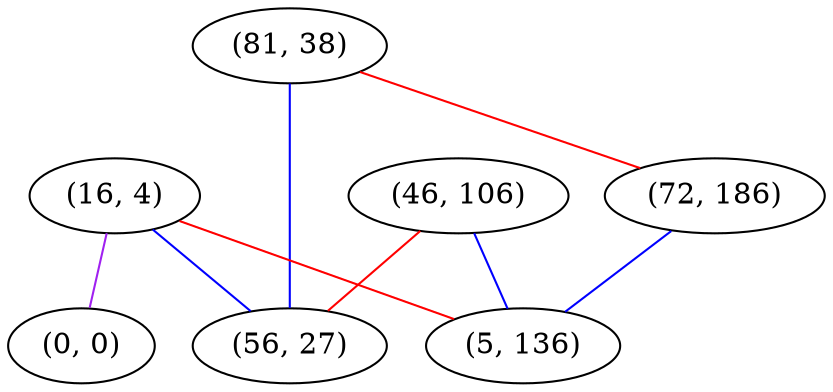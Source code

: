 graph "" {
"(46, 106)";
"(81, 38)";
"(16, 4)";
"(56, 27)";
"(0, 0)";
"(72, 186)";
"(5, 136)";
"(46, 106)" -- "(56, 27)"  [color=red, key=0, weight=1];
"(46, 106)" -- "(5, 136)"  [color=blue, key=0, weight=3];
"(81, 38)" -- "(56, 27)"  [color=blue, key=0, weight=3];
"(81, 38)" -- "(72, 186)"  [color=red, key=0, weight=1];
"(16, 4)" -- "(56, 27)"  [color=blue, key=0, weight=3];
"(16, 4)" -- "(0, 0)"  [color=purple, key=0, weight=4];
"(16, 4)" -- "(5, 136)"  [color=red, key=0, weight=1];
"(72, 186)" -- "(5, 136)"  [color=blue, key=0, weight=3];
}
